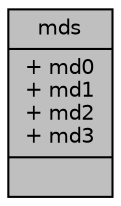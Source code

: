 digraph "mds"
{
 // LATEX_PDF_SIZE
  edge [fontname="Helvetica",fontsize="10",labelfontname="Helvetica",labelfontsize="10"];
  node [fontname="Helvetica",fontsize="10",shape=record];
  Node1 [label="{mds\n|+ md0\l+ md1\l+ md2\l+ md3\l|}",height=0.2,width=0.4,color="black", fillcolor="grey75", style="filled", fontcolor="black",tooltip=" "];
}
